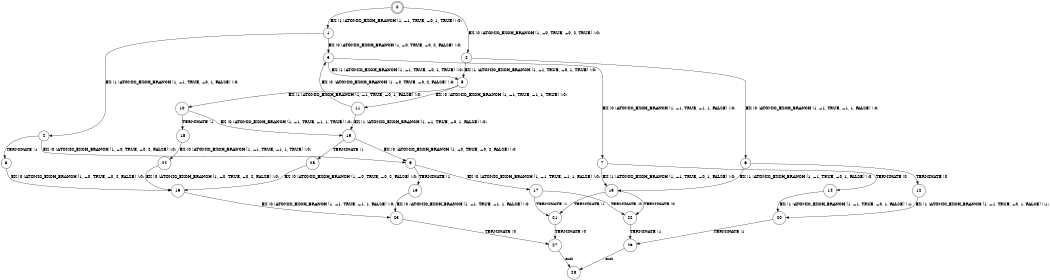 digraph BCG {
size = "7, 10.5";
center = TRUE;
node [shape = circle];
0 [peripheries = 2];
0 -> 1 [label = "EX !1 !ATOMIC_EXCH_BRANCH (1, +1, TRUE, +0, 1, TRUE) !:0:"];
0 -> 2 [label = "EX !0 !ATOMIC_EXCH_BRANCH (1, +0, TRUE, +0, 2, TRUE) !:0:"];
1 -> 3 [label = "EX !0 !ATOMIC_EXCH_BRANCH (1, +0, TRUE, +0, 2, FALSE) !:0:"];
1 -> 4 [label = "EX !1 !ATOMIC_EXCH_BRANCH (1, +1, TRUE, +0, 1, FALSE) !:0:"];
2 -> 5 [label = "EX !1 !ATOMIC_EXCH_BRANCH (1, +1, TRUE, +0, 1, TRUE) !:0:"];
2 -> 6 [label = "EX !0 !ATOMIC_EXCH_BRANCH (1, +1, TRUE, +1, 1, FALSE) !:0:"];
3 -> 5 [label = "EX !1 !ATOMIC_EXCH_BRANCH (1, +1, TRUE, +0, 1, TRUE) !:0:"];
3 -> 7 [label = "EX !0 !ATOMIC_EXCH_BRANCH (1, +1, TRUE, +1, 1, FALSE) !:0:"];
4 -> 8 [label = "TERMINATE !1"];
4 -> 9 [label = "EX !0 !ATOMIC_EXCH_BRANCH (1, +0, TRUE, +0, 2, FALSE) !:0:"];
5 -> 10 [label = "EX !1 !ATOMIC_EXCH_BRANCH (1, +1, TRUE, +0, 1, FALSE) !:0:"];
5 -> 11 [label = "EX !0 !ATOMIC_EXCH_BRANCH (1, +1, TRUE, +1, 1, TRUE) !:0:"];
6 -> 12 [label = "TERMINATE !0"];
6 -> 13 [label = "EX !1 !ATOMIC_EXCH_BRANCH (1, +1, TRUE, +0, 1, FALSE) !:0:"];
7 -> 14 [label = "TERMINATE !0"];
7 -> 13 [label = "EX !1 !ATOMIC_EXCH_BRANCH (1, +1, TRUE, +0, 1, FALSE) !:0:"];
8 -> 15 [label = "EX !0 !ATOMIC_EXCH_BRANCH (1, +0, TRUE, +0, 2, FALSE) !:0:"];
9 -> 16 [label = "TERMINATE !1"];
9 -> 17 [label = "EX !0 !ATOMIC_EXCH_BRANCH (1, +1, TRUE, +1, 1, FALSE) !:0:"];
10 -> 18 [label = "TERMINATE !1"];
10 -> 19 [label = "EX !0 !ATOMIC_EXCH_BRANCH (1, +1, TRUE, +1, 1, TRUE) !:0:"];
11 -> 19 [label = "EX !1 !ATOMIC_EXCH_BRANCH (1, +1, TRUE, +0, 1, FALSE) !:0:"];
11 -> 3 [label = "EX !0 !ATOMIC_EXCH_BRANCH (1, +0, TRUE, +0, 2, FALSE) !:0:"];
12 -> 20 [label = "EX !1 !ATOMIC_EXCH_BRANCH (1, +1, TRUE, +0, 1, FALSE) !:1:"];
13 -> 21 [label = "TERMINATE !1"];
13 -> 22 [label = "TERMINATE !0"];
14 -> 20 [label = "EX !1 !ATOMIC_EXCH_BRANCH (1, +1, TRUE, +0, 1, FALSE) !:1:"];
15 -> 23 [label = "EX !0 !ATOMIC_EXCH_BRANCH (1, +1, TRUE, +1, 1, FALSE) !:0:"];
16 -> 23 [label = "EX !0 !ATOMIC_EXCH_BRANCH (1, +1, TRUE, +1, 1, FALSE) !:0:"];
17 -> 21 [label = "TERMINATE !1"];
17 -> 22 [label = "TERMINATE !0"];
18 -> 24 [label = "EX !0 !ATOMIC_EXCH_BRANCH (1, +1, TRUE, +1, 1, TRUE) !:0:"];
19 -> 25 [label = "TERMINATE !1"];
19 -> 9 [label = "EX !0 !ATOMIC_EXCH_BRANCH (1, +0, TRUE, +0, 2, FALSE) !:0:"];
20 -> 26 [label = "TERMINATE !1"];
21 -> 27 [label = "TERMINATE !0"];
22 -> 26 [label = "TERMINATE !1"];
23 -> 27 [label = "TERMINATE !0"];
24 -> 15 [label = "EX !0 !ATOMIC_EXCH_BRANCH (1, +0, TRUE, +0, 2, FALSE) !:0:"];
25 -> 15 [label = "EX !0 !ATOMIC_EXCH_BRANCH (1, +0, TRUE, +0, 2, FALSE) !:0:"];
26 -> 28 [label = "exit"];
27 -> 28 [label = "exit"];
}
